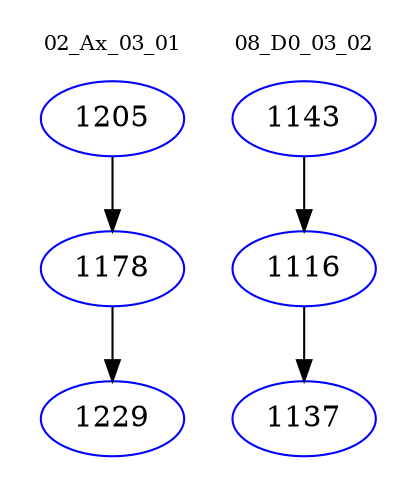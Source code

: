digraph{
subgraph cluster_0 {
color = white
label = "02_Ax_03_01";
fontsize=10;
T0_1205 [label="1205", color="blue"]
T0_1205 -> T0_1178 [color="black"]
T0_1178 [label="1178", color="blue"]
T0_1178 -> T0_1229 [color="black"]
T0_1229 [label="1229", color="blue"]
}
subgraph cluster_1 {
color = white
label = "08_D0_03_02";
fontsize=10;
T1_1143 [label="1143", color="blue"]
T1_1143 -> T1_1116 [color="black"]
T1_1116 [label="1116", color="blue"]
T1_1116 -> T1_1137 [color="black"]
T1_1137 [label="1137", color="blue"]
}
}
